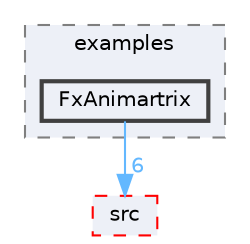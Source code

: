 digraph "FastLED/FastLED/examples/FxAnimartrix"
{
 // LATEX_PDF_SIZE
  bgcolor="transparent";
  edge [fontname=Helvetica,fontsize=10,labelfontname=Helvetica,labelfontsize=10];
  node [fontname=Helvetica,fontsize=10,shape=box,height=0.2,width=0.4];
  compound=true
  subgraph clusterdir_999a185a1a47b3a763bb04a7a263eb0d {
    graph [ bgcolor="#edf0f7", pencolor="grey50", label="examples", fontname=Helvetica,fontsize=10 style="filled,dashed", URL="dir_999a185a1a47b3a763bb04a7a263eb0d.html",tooltip=""]
  dir_508566d9795ce33e9d3d90aefe9200e1 [label="FxAnimartrix", fillcolor="#edf0f7", color="grey25", style="filled,bold", URL="dir_508566d9795ce33e9d3d90aefe9200e1.html",tooltip=""];
  }
  dir_e6a3de723047763e6a27a3cab040759e [label="src", fillcolor="#edf0f7", color="red", style="filled,dashed", URL="dir_e6a3de723047763e6a27a3cab040759e.html",tooltip=""];
  dir_508566d9795ce33e9d3d90aefe9200e1->dir_e6a3de723047763e6a27a3cab040759e [headlabel="6", labeldistance=1.5 headhref="dir_000031_000075.html" href="dir_000031_000075.html" color="steelblue1" fontcolor="steelblue1"];
}
